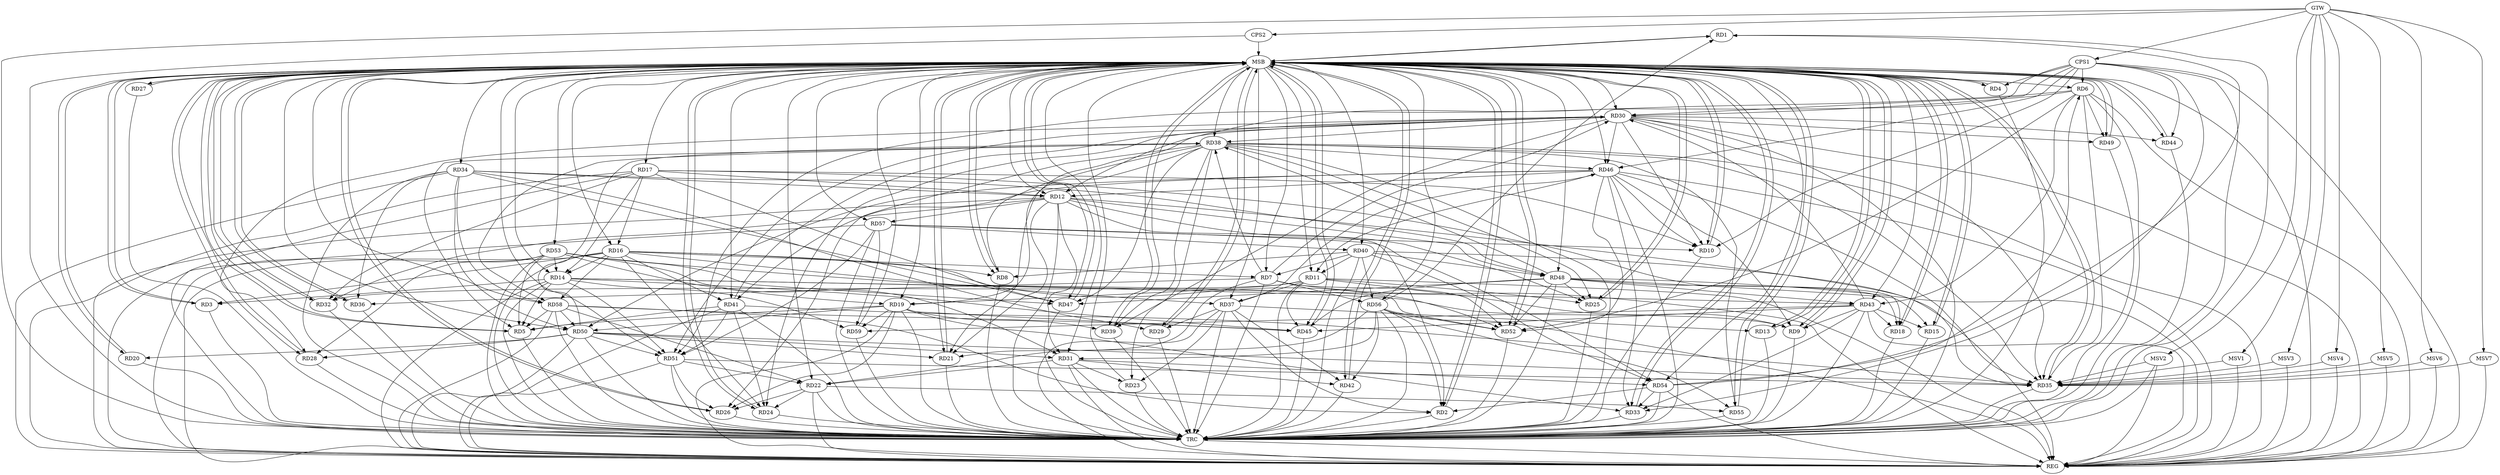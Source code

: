 strict digraph G {
  RD1 [ label="RD1" ];
  RD2 [ label="RD2" ];
  RD3 [ label="RD3" ];
  RD4 [ label="RD4" ];
  RD5 [ label="RD5" ];
  RD6 [ label="RD6" ];
  RD7 [ label="RD7" ];
  RD8 [ label="RD8" ];
  RD9 [ label="RD9" ];
  RD10 [ label="RD10" ];
  RD11 [ label="RD11" ];
  RD12 [ label="RD12" ];
  RD13 [ label="RD13" ];
  RD14 [ label="RD14" ];
  RD15 [ label="RD15" ];
  RD16 [ label="RD16" ];
  RD17 [ label="RD17" ];
  RD18 [ label="RD18" ];
  RD19 [ label="RD19" ];
  RD20 [ label="RD20" ];
  RD21 [ label="RD21" ];
  RD22 [ label="RD22" ];
  RD23 [ label="RD23" ];
  RD24 [ label="RD24" ];
  RD25 [ label="RD25" ];
  RD26 [ label="RD26" ];
  RD27 [ label="RD27" ];
  RD28 [ label="RD28" ];
  RD29 [ label="RD29" ];
  RD30 [ label="RD30" ];
  RD31 [ label="RD31" ];
  RD32 [ label="RD32" ];
  RD33 [ label="RD33" ];
  RD34 [ label="RD34" ];
  RD35 [ label="RD35" ];
  RD36 [ label="RD36" ];
  RD37 [ label="RD37" ];
  RD38 [ label="RD38" ];
  RD39 [ label="RD39" ];
  RD40 [ label="RD40" ];
  RD41 [ label="RD41" ];
  RD42 [ label="RD42" ];
  RD43 [ label="RD43" ];
  RD44 [ label="RD44" ];
  RD45 [ label="RD45" ];
  RD46 [ label="RD46" ];
  RD47 [ label="RD47" ];
  RD48 [ label="RD48" ];
  RD49 [ label="RD49" ];
  RD50 [ label="RD50" ];
  RD51 [ label="RD51" ];
  RD52 [ label="RD52" ];
  RD53 [ label="RD53" ];
  RD54 [ label="RD54" ];
  RD55 [ label="RD55" ];
  RD56 [ label="RD56" ];
  RD57 [ label="RD57" ];
  RD58 [ label="RD58" ];
  RD59 [ label="RD59" ];
  CPS1 [ label="CPS1" ];
  CPS2 [ label="CPS2" ];
  GTW [ label="GTW" ];
  REG [ label="REG" ];
  MSB [ label="MSB" ];
  TRC [ label="TRC" ];
  MSV1 [ label="MSV1" ];
  MSV2 [ label="MSV2" ];
  MSV3 [ label="MSV3" ];
  MSV4 [ label="MSV4" ];
  MSV5 [ label="MSV5" ];
  MSV6 [ label="MSV6" ];
  MSV7 [ label="MSV7" ];
  RD54 -> RD1;
  RD56 -> RD1;
  RD12 -> RD2;
  RD37 -> RD2;
  RD54 -> RD2;
  RD56 -> RD2;
  RD58 -> RD2;
  RD14 -> RD3;
  RD16 -> RD3;
  RD14 -> RD5;
  RD19 -> RD5;
  RD38 -> RD5;
  RD41 -> RD5;
  RD53 -> RD5;
  RD58 -> RD5;
  RD6 -> RD30;
  RD6 -> RD35;
  RD6 -> RD43;
  RD6 -> RD49;
  RD6 -> RD51;
  RD6 -> RD52;
  RD54 -> RD6;
  RD16 -> RD7;
  RD7 -> RD21;
  RD7 -> RD30;
  RD7 -> RD36;
  RD7 -> RD38;
  RD40 -> RD7;
  RD7 -> RD52;
  RD7 -> RD56;
  RD16 -> RD8;
  RD38 -> RD8;
  RD40 -> RD8;
  RD11 -> RD9;
  RD14 -> RD9;
  RD43 -> RD9;
  RD46 -> RD9;
  RD17 -> RD10;
  RD30 -> RD10;
  RD46 -> RD10;
  RD57 -> RD10;
  RD11 -> RD19;
  RD11 -> RD25;
  RD11 -> RD32;
  RD11 -> RD37;
  RD40 -> RD11;
  RD11 -> RD45;
  RD46 -> RD11;
  RD17 -> RD12;
  RD12 -> RD21;
  RD12 -> RD25;
  RD12 -> RD31;
  RD12 -> RD32;
  RD34 -> RD12;
  RD12 -> RD35;
  RD46 -> RD12;
  RD12 -> RD48;
  RD12 -> RD57;
  RD37 -> RD13;
  RD16 -> RD14;
  RD17 -> RD14;
  RD14 -> RD43;
  RD14 -> RD45;
  RD14 -> RD51;
  RD53 -> RD14;
  RD14 -> RD59;
  RD43 -> RD15;
  RD48 -> RD15;
  RD17 -> RD16;
  RD16 -> RD24;
  RD16 -> RD37;
  RD16 -> RD41;
  RD16 -> RD52;
  RD16 -> RD58;
  RD17 -> RD18;
  RD17 -> RD32;
  RD17 -> RD47;
  RD43 -> RD18;
  RD48 -> RD18;
  RD19 -> RD26;
  RD19 -> RD33;
  RD38 -> RD19;
  RD19 -> RD39;
  RD19 -> RD45;
  RD19 -> RD50;
  RD53 -> RD19;
  RD19 -> RD59;
  RD50 -> RD20;
  RD30 -> RD21;
  RD50 -> RD21;
  RD22 -> RD24;
  RD22 -> RD26;
  RD31 -> RD22;
  RD51 -> RD22;
  RD22 -> RD55;
  RD56 -> RD22;
  RD58 -> RD22;
  RD31 -> RD23;
  RD37 -> RD23;
  RD38 -> RD23;
  RD30 -> RD24;
  RD41 -> RD24;
  RD38 -> RD25;
  RD48 -> RD25;
  RD38 -> RD26;
  RD51 -> RD26;
  RD30 -> RD28;
  RD50 -> RD28;
  RD53 -> RD28;
  RD34 -> RD29;
  RD37 -> RD29;
  RD30 -> RD35;
  RD30 -> RD38;
  RD30 -> RD39;
  RD41 -> RD30;
  RD43 -> RD30;
  RD30 -> RD44;
  RD30 -> RD46;
  RD30 -> RD49;
  RD30 -> RD51;
  RD31 -> RD42;
  RD50 -> RD31;
  RD53 -> RD31;
  RD31 -> RD54;
  RD56 -> RD31;
  RD43 -> RD33;
  RD46 -> RD33;
  RD54 -> RD33;
  RD34 -> RD36;
  RD34 -> RD47;
  RD34 -> RD48;
  RD34 -> RD50;
  RD34 -> RD58;
  RD38 -> RD35;
  RD41 -> RD35;
  RD46 -> RD35;
  RD50 -> RD35;
  RD51 -> RD35;
  RD37 -> RD42;
  RD37 -> RD46;
  RD38 -> RD39;
  RD38 -> RD46;
  RD38 -> RD47;
  RD48 -> RD38;
  RD50 -> RD38;
  RD38 -> RD55;
  RD38 -> RD58;
  RD40 -> RD48;
  RD40 -> RD54;
  RD40 -> RD56;
  RD57 -> RD40;
  RD46 -> RD41;
  RD41 -> RD51;
  RD56 -> RD42;
  RD43 -> RD45;
  RD48 -> RD43;
  RD43 -> RD59;
  RD48 -> RD45;
  RD58 -> RD45;
  RD46 -> RD50;
  RD46 -> RD52;
  RD48 -> RD47;
  RD53 -> RD47;
  RD48 -> RD52;
  RD50 -> RD51;
  RD58 -> RD50;
  RD57 -> RD51;
  RD53 -> RD52;
  RD56 -> RD52;
  RD57 -> RD54;
  RD56 -> RD55;
  RD57 -> RD59;
  CPS1 -> RD10;
  CPS1 -> RD33;
  CPS1 -> RD4;
  CPS1 -> RD6;
  CPS1 -> RD44;
  CPS1 -> RD30;
  CPS1 -> RD46;
  CPS1 -> RD12;
  GTW -> CPS1;
  GTW -> CPS2;
  RD6 -> REG;
  RD7 -> REG;
  RD11 -> REG;
  RD12 -> REG;
  RD14 -> REG;
  RD16 -> REG;
  RD17 -> REG;
  RD19 -> REG;
  RD22 -> REG;
  RD30 -> REG;
  RD31 -> REG;
  RD34 -> REG;
  RD37 -> REG;
  RD38 -> REG;
  RD40 -> REG;
  RD41 -> REG;
  RD43 -> REG;
  RD46 -> REG;
  RD48 -> REG;
  RD50 -> REG;
  RD51 -> REG;
  RD53 -> REG;
  RD54 -> REG;
  RD56 -> REG;
  RD57 -> REG;
  RD58 -> REG;
  CPS1 -> REG;
  RD1 -> MSB;
  MSB -> RD7;
  MSB -> RD11;
  MSB -> RD46;
  MSB -> RD53;
  MSB -> REG;
  RD2 -> MSB;
  MSB -> RD14;
  MSB -> RD26;
  MSB -> RD27;
  RD3 -> MSB;
  MSB -> RD19;
  MSB -> RD24;
  MSB -> RD38;
  MSB -> RD49;
  RD4 -> MSB;
  MSB -> RD3;
  MSB -> RD8;
  MSB -> RD31;
  MSB -> RD42;
  RD5 -> MSB;
  MSB -> RD6;
  MSB -> RD16;
  MSB -> RD41;
  MSB -> RD43;
  MSB -> RD44;
  MSB -> RD50;
  RD8 -> MSB;
  MSB -> RD9;
  MSB -> RD29;
  RD9 -> MSB;
  MSB -> RD35;
  MSB -> RD36;
  MSB -> RD40;
  MSB -> RD45;
  MSB -> RD52;
  MSB -> RD57;
  RD10 -> MSB;
  MSB -> RD1;
  MSB -> RD54;
  RD13 -> MSB;
  MSB -> RD5;
  MSB -> RD48;
  MSB -> RD56;
  RD15 -> MSB;
  MSB -> RD4;
  MSB -> RD20;
  MSB -> RD21;
  MSB -> RD33;
  MSB -> RD55;
  RD18 -> MSB;
  MSB -> RD17;
  MSB -> RD39;
  RD20 -> MSB;
  MSB -> RD30;
  MSB -> RD37;
  RD21 -> MSB;
  MSB -> RD10;
  RD23 -> MSB;
  MSB -> RD18;
  MSB -> RD34;
  MSB -> RD51;
  RD24 -> MSB;
  RD25 -> MSB;
  RD26 -> MSB;
  MSB -> RD15;
  MSB -> RD32;
  RD27 -> MSB;
  RD28 -> MSB;
  MSB -> RD25;
  MSB -> RD47;
  RD29 -> MSB;
  MSB -> RD13;
  RD32 -> MSB;
  MSB -> RD28;
  RD33 -> MSB;
  MSB -> RD2;
  MSB -> RD12;
  MSB -> RD58;
  RD35 -> MSB;
  RD36 -> MSB;
  RD39 -> MSB;
  RD42 -> MSB;
  RD44 -> MSB;
  RD45 -> MSB;
  RD47 -> MSB;
  RD49 -> MSB;
  RD52 -> MSB;
  MSB -> RD22;
  RD55 -> MSB;
  RD59 -> MSB;
  CPS2 -> MSB;
  RD1 -> TRC;
  RD2 -> TRC;
  RD3 -> TRC;
  RD4 -> TRC;
  RD5 -> TRC;
  RD6 -> TRC;
  RD7 -> TRC;
  RD8 -> TRC;
  RD9 -> TRC;
  RD10 -> TRC;
  RD11 -> TRC;
  RD12 -> TRC;
  RD13 -> TRC;
  RD14 -> TRC;
  RD15 -> TRC;
  RD16 -> TRC;
  RD17 -> TRC;
  RD18 -> TRC;
  RD19 -> TRC;
  RD20 -> TRC;
  RD21 -> TRC;
  RD22 -> TRC;
  RD23 -> TRC;
  RD24 -> TRC;
  RD25 -> TRC;
  RD26 -> TRC;
  RD27 -> TRC;
  RD28 -> TRC;
  RD29 -> TRC;
  RD30 -> TRC;
  RD31 -> TRC;
  RD32 -> TRC;
  RD33 -> TRC;
  RD34 -> TRC;
  RD35 -> TRC;
  RD36 -> TRC;
  RD37 -> TRC;
  RD38 -> TRC;
  RD39 -> TRC;
  RD40 -> TRC;
  RD41 -> TRC;
  RD42 -> TRC;
  RD43 -> TRC;
  RD44 -> TRC;
  RD45 -> TRC;
  RD46 -> TRC;
  RD47 -> TRC;
  RD48 -> TRC;
  RD49 -> TRC;
  RD50 -> TRC;
  RD51 -> TRC;
  RD52 -> TRC;
  RD53 -> TRC;
  RD54 -> TRC;
  RD55 -> TRC;
  RD56 -> TRC;
  RD57 -> TRC;
  RD58 -> TRC;
  RD59 -> TRC;
  CPS1 -> TRC;
  CPS2 -> TRC;
  GTW -> TRC;
  TRC -> REG;
  MSV1 -> RD35;
  MSV2 -> RD35;
  MSV3 -> RD35;
  MSV4 -> RD35;
  GTW -> MSV1;
  MSV1 -> REG;
  GTW -> MSV2;
  MSV2 -> REG;
  MSV2 -> TRC;
  GTW -> MSV3;
  MSV3 -> REG;
  GTW -> MSV4;
  MSV4 -> REG;
  MSV5 -> RD35;
  MSV6 -> RD35;
  MSV7 -> RD35;
  GTW -> MSV5;
  MSV5 -> REG;
  GTW -> MSV6;
  MSV6 -> REG;
  GTW -> MSV7;
  MSV7 -> REG;
}
